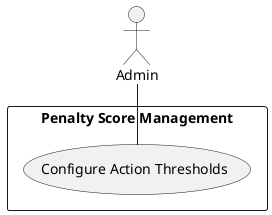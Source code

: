 @startuml Configure Action Thresholds
actor :Admin:
rectangle "Penalty Score Management" {
  (Configure Action Thresholds) as ConfActThr
}
Admin -- ConfActThr
@enduml

# Participating Actors

- Admin

# Preconditions

- The Admin is authenticated

# Flow of Events

1. The Admin clicks a "Edit Action Thresholds" button
2. The Admin is presented with a list of Actions and Point thresholds
3. The Admin edits the thresholds
4. The Admin clicks a "Save" button
5. The system displays a confirmation message